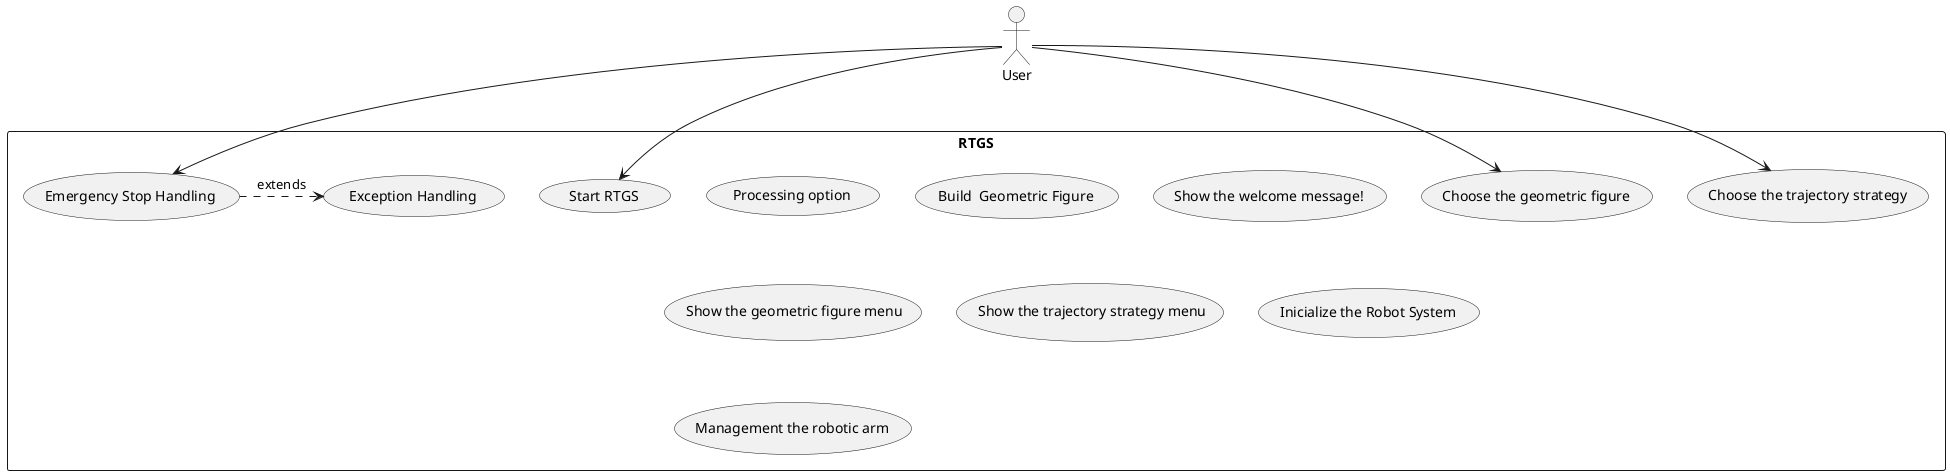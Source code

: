 @startuml

actor "User" as user
rectangle RTGS {
usecase " Start RTGS" as UC1
usecase " Choose the geometric figure" as UC2
usecase " Choose the trajectory strategy" as UC3
usecase " Emergency Stop Handling" as UC4
usecase " Exception Handling" as UC5
usecase " Processing option" as UC6
usecase " Build  Geometric Figure" as UC7
usecase " Show the welcome message!" as UC8
usecase " Show the geometric figure menu" as UC9
usecase " Show the trajectory strategy menu" as UC10
usecase " Inicialize the Robot System" as UC11
usecase " Management the robotic arm" as UC12
}
user --> UC1
user --> UC2
user --> UC3
user --> UC4
(UC4) .> (UC5): extends 
@enduml